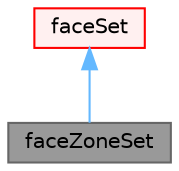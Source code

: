 digraph "faceZoneSet"
{
 // LATEX_PDF_SIZE
  bgcolor="transparent";
  edge [fontname=Helvetica,fontsize=10,labelfontname=Helvetica,labelfontsize=10];
  node [fontname=Helvetica,fontsize=10,shape=box,height=0.2,width=0.4];
  Node1 [id="Node000001",label="faceZoneSet",height=0.2,width=0.4,color="gray40", fillcolor="grey60", style="filled", fontcolor="black",tooltip="Like faceSet but -reads data from faceZone -updates faceZone when writing."];
  Node2 -> Node1 [id="edge1_Node000001_Node000002",dir="back",color="steelblue1",style="solid",tooltip=" "];
  Node2 [id="Node000002",label="faceSet",height=0.2,width=0.4,color="red", fillcolor="#FFF0F0", style="filled",URL="$classFoam_1_1faceSet.html",tooltip="A list of face labels."];
}
